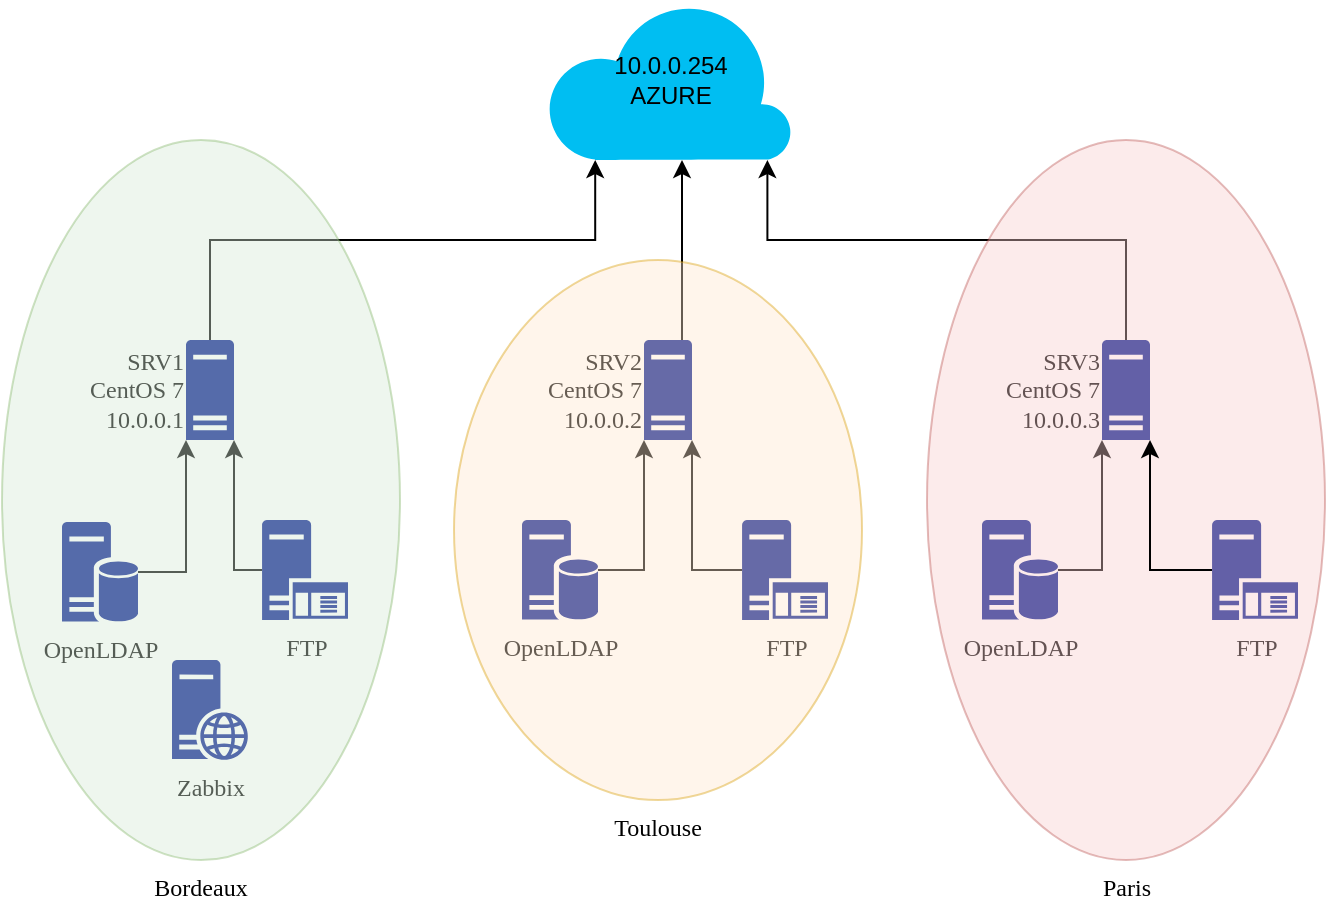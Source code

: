 <mxfile version="12.2.8" type="github" pages="1">
  <diagram id="UzhWR-N8zCwfZSIEnC6z" name="Page-1">
    <mxGraphModel dx="1382" dy="795" grid="1" gridSize="10" guides="1" tooltips="1" connect="1" arrows="1" fold="1" page="1" pageScale="1" pageWidth="827" pageHeight="583" math="0" shadow="0">
      <root>
        <mxCell id="0"/>
        <mxCell id="1" parent="0"/>
        <mxCell id="ujCRCSMncX6ORW_Cc9Aw-1" value="10.0.0.254&lt;br&gt;AZURE" style="verticalLabelPosition=middle;html=1;verticalAlign=middle;align=center;strokeColor=none;fillColor=#00BEF2;shape=mxgraph.azure.cloud;labelPosition=center;" parent="1" vertex="1">
          <mxGeometry x="352" y="30" width="123" height="80" as="geometry"/>
        </mxCell>
        <mxCell id="ujCRCSMncX6ORW_Cc9Aw-20" style="edgeStyle=orthogonalEdgeStyle;rounded=0;orthogonalLoop=1;jettySize=auto;html=1;entryX=0.2;entryY=1;entryDx=0;entryDy=0;entryPerimeter=0;fontFamily=Tahoma;" parent="1" source="ujCRCSMncX6ORW_Cc9Aw-2" target="ujCRCSMncX6ORW_Cc9Aw-1" edge="1">
          <mxGeometry relative="1" as="geometry">
            <Array as="points">
              <mxPoint x="184" y="150"/>
              <mxPoint x="377" y="150"/>
            </Array>
          </mxGeometry>
        </mxCell>
        <mxCell id="ujCRCSMncX6ORW_Cc9Aw-2" value="SRV1&lt;br&gt;CentOS 7&lt;br&gt;10.0.0.1" style="aspect=fixed;pointerEvents=1;shadow=0;dashed=0;html=1;strokeColor=none;labelPosition=left;verticalLabelPosition=middle;verticalAlign=middle;align=right;fillColor=#00188D;shape=mxgraph.mscae.enterprise.server_generic;fontFamily=Tahoma;" parent="1" vertex="1">
          <mxGeometry x="172" y="200" width="24" height="50" as="geometry"/>
        </mxCell>
        <mxCell id="ujCRCSMncX6ORW_Cc9Aw-21" style="edgeStyle=orthogonalEdgeStyle;rounded=0;orthogonalLoop=1;jettySize=auto;html=1;fontFamily=Tahoma;" parent="1" source="ujCRCSMncX6ORW_Cc9Aw-3" target="ujCRCSMncX6ORW_Cc9Aw-1" edge="1">
          <mxGeometry relative="1" as="geometry">
            <Array as="points">
              <mxPoint x="420" y="130"/>
              <mxPoint x="420" y="130"/>
            </Array>
          </mxGeometry>
        </mxCell>
        <mxCell id="ujCRCSMncX6ORW_Cc9Aw-3" value="SRV2&lt;br&gt;CentOS 7&lt;br&gt;10.0.0.2" style="aspect=fixed;pointerEvents=1;shadow=0;dashed=0;html=1;strokeColor=none;labelPosition=left;verticalLabelPosition=middle;verticalAlign=middle;align=right;fillColor=#00188D;shape=mxgraph.mscae.enterprise.server_generic;fontFamily=Tahoma;" parent="1" vertex="1">
          <mxGeometry x="401" y="200" width="24" height="50" as="geometry"/>
        </mxCell>
        <mxCell id="ujCRCSMncX6ORW_Cc9Aw-22" style="edgeStyle=orthogonalEdgeStyle;rounded=0;orthogonalLoop=1;jettySize=auto;html=1;entryX=0.9;entryY=1;entryDx=0;entryDy=0;entryPerimeter=0;fontFamily=Tahoma;" parent="1" source="ujCRCSMncX6ORW_Cc9Aw-5" target="ujCRCSMncX6ORW_Cc9Aw-1" edge="1">
          <mxGeometry relative="1" as="geometry">
            <Array as="points">
              <mxPoint x="642" y="150"/>
              <mxPoint x="463" y="150"/>
            </Array>
          </mxGeometry>
        </mxCell>
        <mxCell id="ujCRCSMncX6ORW_Cc9Aw-5" value="SRV3&lt;br&gt;CentOS 7&lt;br&gt;10.0.0.3" style="aspect=fixed;pointerEvents=1;shadow=0;dashed=0;html=1;strokeColor=none;labelPosition=left;verticalLabelPosition=middle;verticalAlign=middle;align=right;fillColor=#00188D;shape=mxgraph.mscae.enterprise.server_generic;fontFamily=Tahoma;" parent="1" vertex="1">
          <mxGeometry x="630" y="200" width="24" height="50" as="geometry"/>
        </mxCell>
        <mxCell id="ujCRCSMncX6ORW_Cc9Aw-19" style="edgeStyle=orthogonalEdgeStyle;rounded=0;orthogonalLoop=1;jettySize=auto;html=1;entryX=0;entryY=1;entryDx=0;entryDy=0;entryPerimeter=0;fontFamily=Tahoma;" parent="1" source="ujCRCSMncX6ORW_Cc9Aw-8" target="ujCRCSMncX6ORW_Cc9Aw-2" edge="1">
          <mxGeometry relative="1" as="geometry"/>
        </mxCell>
        <mxCell id="ujCRCSMncX6ORW_Cc9Aw-8" value="OpenLDAP" style="aspect=fixed;pointerEvents=1;shadow=0;dashed=0;html=1;strokeColor=none;labelPosition=center;verticalLabelPosition=bottom;verticalAlign=top;align=center;fillColor=#00188D;shape=mxgraph.mscae.enterprise.database_server;fontFamily=Tahoma;" parent="1" vertex="1">
          <mxGeometry x="110" y="291" width="38" height="50" as="geometry"/>
        </mxCell>
        <mxCell id="ujCRCSMncX6ORW_Cc9Aw-17" style="edgeStyle=orthogonalEdgeStyle;rounded=0;orthogonalLoop=1;jettySize=auto;html=1;entryX=0;entryY=1;entryDx=0;entryDy=0;entryPerimeter=0;fontFamily=Tahoma;" parent="1" source="ujCRCSMncX6ORW_Cc9Aw-9" target="ujCRCSMncX6ORW_Cc9Aw-3" edge="1">
          <mxGeometry relative="1" as="geometry"/>
        </mxCell>
        <mxCell id="ujCRCSMncX6ORW_Cc9Aw-9" value="OpenLDAP" style="aspect=fixed;pointerEvents=1;shadow=0;dashed=0;html=1;strokeColor=none;labelPosition=center;verticalLabelPosition=bottom;verticalAlign=top;align=center;fillColor=#00188D;shape=mxgraph.mscae.enterprise.database_server;fontFamily=Tahoma;" parent="1" vertex="1">
          <mxGeometry x="340" y="290" width="38" height="50" as="geometry"/>
        </mxCell>
        <mxCell id="ujCRCSMncX6ORW_Cc9Aw-14" style="edgeStyle=orthogonalEdgeStyle;rounded=0;orthogonalLoop=1;jettySize=auto;html=1;entryX=0;entryY=1;entryDx=0;entryDy=0;entryPerimeter=0;fontFamily=Tahoma;" parent="1" source="ujCRCSMncX6ORW_Cc9Aw-10" target="ujCRCSMncX6ORW_Cc9Aw-5" edge="1">
          <mxGeometry relative="1" as="geometry"/>
        </mxCell>
        <mxCell id="ujCRCSMncX6ORW_Cc9Aw-10" value="OpenLDAP" style="aspect=fixed;pointerEvents=1;shadow=0;dashed=0;html=1;strokeColor=none;labelPosition=center;verticalLabelPosition=bottom;verticalAlign=top;align=center;fillColor=#00188D;shape=mxgraph.mscae.enterprise.database_server;fontFamily=Tahoma;" parent="1" vertex="1">
          <mxGeometry x="570" y="290" width="38" height="50" as="geometry"/>
        </mxCell>
        <mxCell id="ujCRCSMncX6ORW_Cc9Aw-18" style="edgeStyle=orthogonalEdgeStyle;rounded=0;orthogonalLoop=1;jettySize=auto;html=1;entryX=1;entryY=1;entryDx=0;entryDy=0;entryPerimeter=0;fontFamily=Tahoma;" parent="1" source="ujCRCSMncX6ORW_Cc9Aw-11" target="ujCRCSMncX6ORW_Cc9Aw-2" edge="1">
          <mxGeometry relative="1" as="geometry">
            <Array as="points">
              <mxPoint x="196" y="315"/>
            </Array>
          </mxGeometry>
        </mxCell>
        <mxCell id="ujCRCSMncX6ORW_Cc9Aw-11" value="FTP" style="aspect=fixed;pointerEvents=1;shadow=0;dashed=0;html=1;strokeColor=none;labelPosition=center;verticalLabelPosition=bottom;verticalAlign=top;align=center;fillColor=#00188D;shape=mxgraph.mscae.enterprise.application_server;fontFamily=Tahoma;" parent="1" vertex="1">
          <mxGeometry x="210" y="290" width="43" height="50" as="geometry"/>
        </mxCell>
        <mxCell id="ujCRCSMncX6ORW_Cc9Aw-16" style="edgeStyle=orthogonalEdgeStyle;rounded=0;orthogonalLoop=1;jettySize=auto;html=1;entryX=1;entryY=1;entryDx=0;entryDy=0;entryPerimeter=0;fontFamily=Tahoma;" parent="1" source="ujCRCSMncX6ORW_Cc9Aw-12" target="ujCRCSMncX6ORW_Cc9Aw-3" edge="1">
          <mxGeometry relative="1" as="geometry"/>
        </mxCell>
        <mxCell id="ujCRCSMncX6ORW_Cc9Aw-12" value="FTP" style="aspect=fixed;pointerEvents=1;shadow=0;dashed=0;html=1;strokeColor=none;labelPosition=center;verticalLabelPosition=bottom;verticalAlign=top;align=center;fillColor=#00188D;shape=mxgraph.mscae.enterprise.application_server;fontFamily=Tahoma;" parent="1" vertex="1">
          <mxGeometry x="450" y="290" width="43" height="50" as="geometry"/>
        </mxCell>
        <mxCell id="ujCRCSMncX6ORW_Cc9Aw-13" value="FTP" style="aspect=fixed;pointerEvents=1;shadow=0;dashed=0;html=1;strokeColor=none;labelPosition=center;verticalLabelPosition=bottom;verticalAlign=top;align=center;fillColor=#00188D;shape=mxgraph.mscae.enterprise.application_server;fontFamily=Tahoma;" parent="1" vertex="1">
          <mxGeometry x="685" y="290" width="43" height="50" as="geometry"/>
        </mxCell>
        <mxCell id="ujCRCSMncX6ORW_Cc9Aw-23" value="Zabbix" style="aspect=fixed;pointerEvents=1;shadow=0;dashed=0;html=1;strokeColor=none;labelPosition=center;verticalLabelPosition=bottom;verticalAlign=top;align=center;fillColor=#00188D;shape=mxgraph.mscae.enterprise.web_server;fontFamily=Tahoma;" parent="1" vertex="1">
          <mxGeometry x="165" y="360" width="38" height="50" as="geometry"/>
        </mxCell>
        <mxCell id="N5rPIbxdm8_ZBmd3SqsW-1" value="Bordeaux" style="ellipse;whiteSpace=wrap;html=1;fillColor=#d5e8d4;strokeColor=#82b366;opacity=40;labelPosition=center;verticalLabelPosition=bottom;align=center;verticalAlign=top;fontFamily=Tahoma;" vertex="1" parent="1">
          <mxGeometry x="80" y="100" width="199" height="360" as="geometry"/>
        </mxCell>
        <mxCell id="N5rPIbxdm8_ZBmd3SqsW-3" value="Toulouse" style="ellipse;whiteSpace=wrap;html=1;fillColor=#ffe6cc;strokeColor=#d79b00;opacity=40;labelPosition=center;verticalLabelPosition=bottom;align=center;verticalAlign=top;fontFamily=Tahoma;" vertex="1" parent="1">
          <mxGeometry x="306" y="160" width="204" height="270" as="geometry"/>
        </mxCell>
        <mxCell id="N5rPIbxdm8_ZBmd3SqsW-4" value="Paris" style="ellipse;whiteSpace=wrap;html=1;fillColor=#f8cecc;strokeColor=#b85450;opacity=40;labelPosition=center;verticalLabelPosition=bottom;align=center;verticalAlign=top;fontFamily=Tahoma;" vertex="1" parent="1">
          <mxGeometry x="542.5" y="100" width="199" height="360" as="geometry"/>
        </mxCell>
        <mxCell id="N5rPIbxdm8_ZBmd3SqsW-5" style="edgeStyle=orthogonalEdgeStyle;rounded=0;orthogonalLoop=1;jettySize=auto;html=1;fontFamily=Tahoma;entryX=1;entryY=1;entryDx=0;entryDy=0;entryPerimeter=0;" edge="1" parent="1" source="ujCRCSMncX6ORW_Cc9Aw-13" target="ujCRCSMncX6ORW_Cc9Aw-5">
          <mxGeometry relative="1" as="geometry">
            <mxPoint x="685" y="315" as="sourcePoint"/>
            <mxPoint x="780" y="280" as="targetPoint"/>
          </mxGeometry>
        </mxCell>
      </root>
    </mxGraphModel>
  </diagram>
</mxfile>
